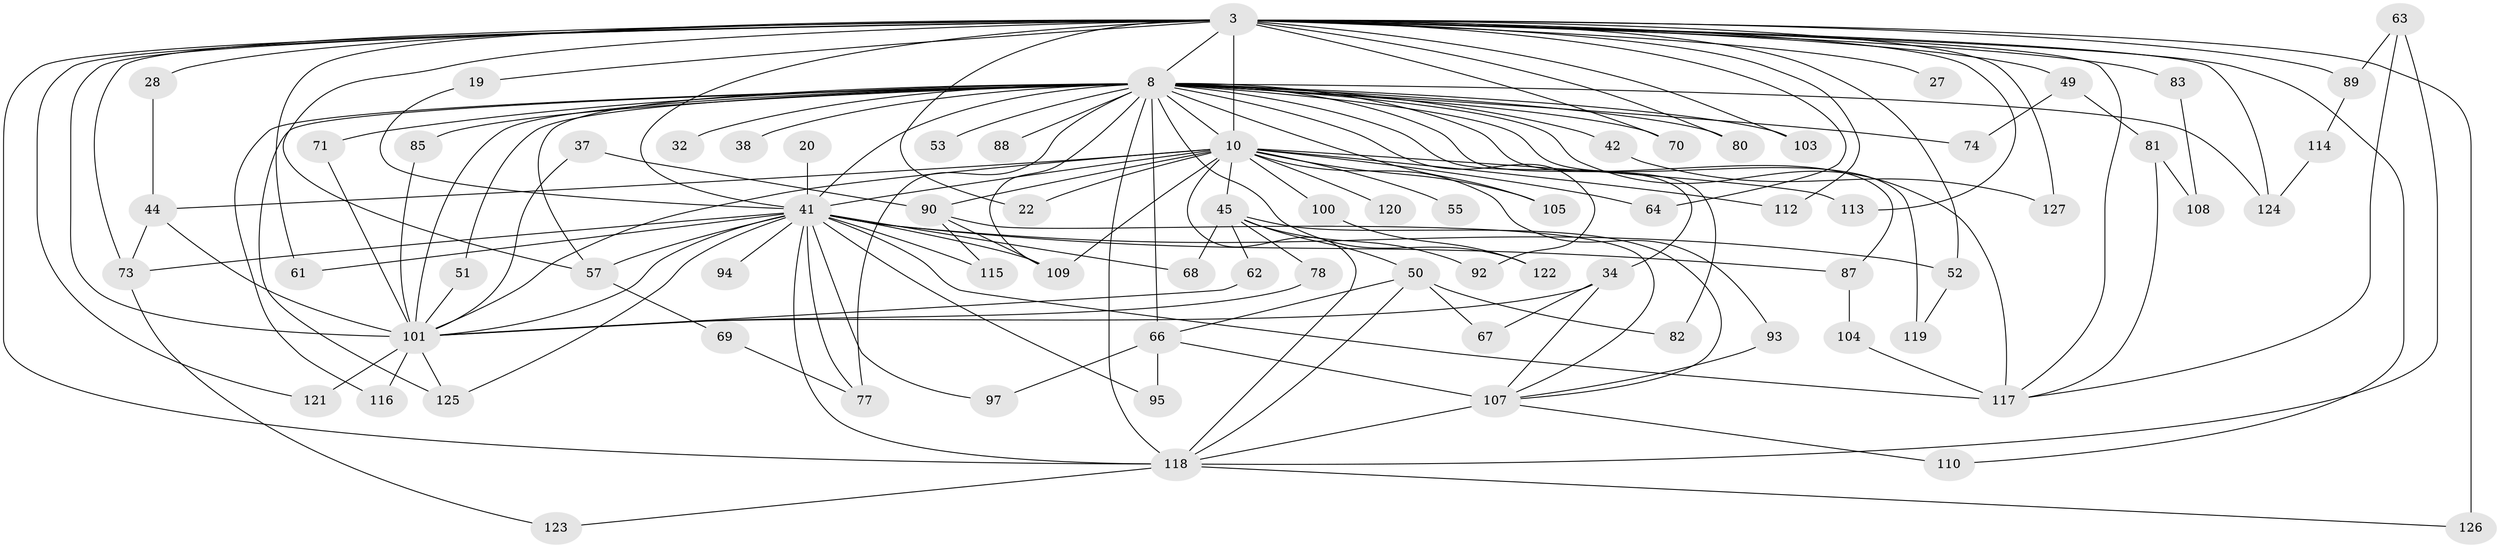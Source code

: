 // original degree distribution, {18: 0.007874015748031496, 38: 0.015748031496062992, 19: 0.015748031496062992, 16: 0.007874015748031496, 20: 0.007874015748031496, 14: 0.007874015748031496, 27: 0.007874015748031496, 23: 0.007874015748031496, 5: 0.031496062992125984, 7: 0.031496062992125984, 4: 0.07874015748031496, 3: 0.23622047244094488, 2: 0.5275590551181102, 8: 0.007874015748031496, 6: 0.007874015748031496}
// Generated by graph-tools (version 1.1) at 2025/48/03/04/25 21:48:06]
// undirected, 76 vertices, 148 edges
graph export_dot {
graph [start="1"]
  node [color=gray90,style=filled];
  3 [super="+2"];
  8 [super="+7"];
  10 [super="+9"];
  19;
  20;
  22;
  27;
  28;
  32;
  34;
  37;
  38;
  41 [super="+17+5"];
  42;
  44 [super="+31"];
  45 [super="+29"];
  49 [super="+12"];
  50;
  51;
  52;
  53;
  55;
  57 [super="+23"];
  61;
  62;
  63;
  64 [super="+43"];
  66 [super="+59"];
  67;
  68;
  69;
  70;
  71;
  73 [super="+24"];
  74;
  77 [super="+60"];
  78;
  80 [super="+76"];
  81;
  82;
  83;
  85;
  87;
  88;
  89;
  90 [super="+86"];
  92;
  93;
  94;
  95;
  97;
  100;
  101 [super="+72+33"];
  103;
  104;
  105 [super="+84"];
  107 [super="+102"];
  108;
  109 [super="+11+35+98+79"];
  110;
  112;
  113;
  114;
  115;
  116;
  117 [super="+65+96"];
  118 [super="+13+111+21+14+26+91"];
  119 [super="+106"];
  120;
  121 [super="+99"];
  122 [super="+56"];
  123;
  124 [super="+39"];
  125 [super="+75"];
  126 [super="+48"];
  127;
  3 -- 8 [weight=4];
  3 -- 10 [weight=4];
  3 -- 27 [weight=2];
  3 -- 28 [weight=2];
  3 -- 70;
  3 -- 89;
  3 -- 110;
  3 -- 113;
  3 -- 49 [weight=3];
  3 -- 64;
  3 -- 19;
  3 -- 83;
  3 -- 22;
  3 -- 103;
  3 -- 112;
  3 -- 52;
  3 -- 121;
  3 -- 124 [weight=2];
  3 -- 61;
  3 -- 126 [weight=3];
  3 -- 127;
  3 -- 80;
  3 -- 118 [weight=4];
  3 -- 41 [weight=5];
  3 -- 73;
  3 -- 57;
  3 -- 101 [weight=5];
  3 -- 117 [weight=2];
  8 -- 10 [weight=4];
  8 -- 32 [weight=2];
  8 -- 42 [weight=2];
  8 -- 71;
  8 -- 77 [weight=2];
  8 -- 87;
  8 -- 92;
  8 -- 101 [weight=6];
  8 -- 105 [weight=2];
  8 -- 119 [weight=2];
  8 -- 66;
  8 -- 70;
  8 -- 74;
  8 -- 80 [weight=2];
  8 -- 82;
  8 -- 85;
  8 -- 88;
  8 -- 34;
  8 -- 38;
  8 -- 103;
  8 -- 51;
  8 -- 116;
  8 -- 53;
  8 -- 57 [weight=2];
  8 -- 122 [weight=2];
  8 -- 124;
  8 -- 125;
  8 -- 41 [weight=4];
  8 -- 118 [weight=2];
  8 -- 109 [weight=3];
  8 -- 117 [weight=3];
  10 -- 22;
  10 -- 55 [weight=2];
  10 -- 64 [weight=2];
  10 -- 90 [weight=2];
  10 -- 112;
  10 -- 120 [weight=2];
  10 -- 93;
  10 -- 100;
  10 -- 41 [weight=5];
  10 -- 45 [weight=3];
  10 -- 109 [weight=3];
  10 -- 113;
  10 -- 105;
  10 -- 118;
  10 -- 44;
  10 -- 101 [weight=5];
  19 -- 41;
  20 -- 41 [weight=2];
  28 -- 44;
  34 -- 67;
  34 -- 107;
  34 -- 101;
  37 -- 90;
  37 -- 101;
  41 -- 95;
  41 -- 87;
  41 -- 68;
  41 -- 77;
  41 -- 94 [weight=2];
  41 -- 97;
  41 -- 115;
  41 -- 52;
  41 -- 118;
  41 -- 61;
  41 -- 109;
  41 -- 73;
  41 -- 57;
  41 -- 101 [weight=4];
  41 -- 117;
  41 -- 125;
  42 -- 127;
  44 -- 73;
  44 -- 101;
  45 -- 62;
  45 -- 50;
  45 -- 68;
  45 -- 92;
  45 -- 78;
  45 -- 107;
  49 -- 81;
  49 -- 74;
  50 -- 67;
  50 -- 82;
  50 -- 118;
  50 -- 66;
  51 -- 101;
  52 -- 119;
  57 -- 69;
  62 -- 101;
  63 -- 89;
  63 -- 118;
  63 -- 117;
  66 -- 95;
  66 -- 97;
  66 -- 107;
  69 -- 77;
  71 -- 101;
  73 -- 123;
  78 -- 101;
  81 -- 108;
  81 -- 117;
  83 -- 108;
  85 -- 101;
  87 -- 104;
  89 -- 114;
  90 -- 115;
  90 -- 107;
  90 -- 109;
  93 -- 107;
  100 -- 122;
  101 -- 116;
  101 -- 121 [weight=2];
  101 -- 125;
  104 -- 117;
  107 -- 118 [weight=4];
  107 -- 110;
  114 -- 124;
  118 -- 123;
  118 -- 126;
}
